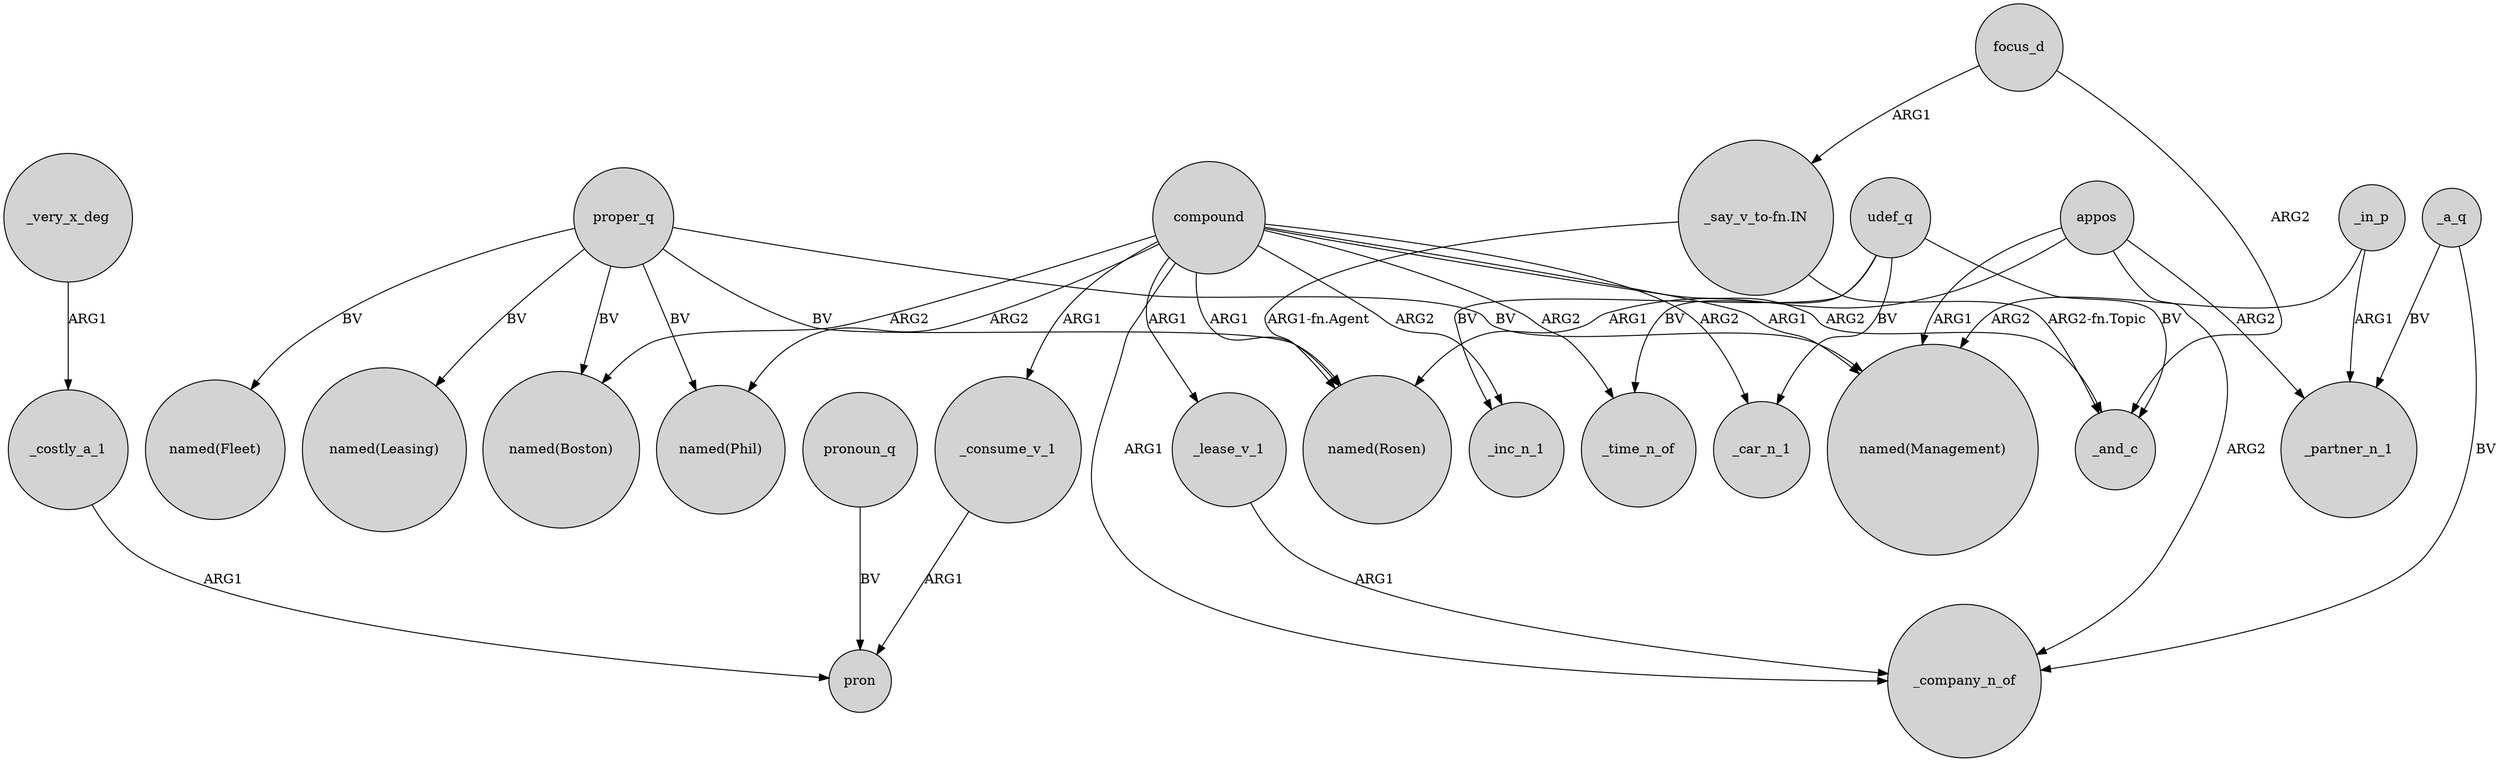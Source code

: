 digraph {
	node [shape=circle style=filled]
	_very_x_deg -> _costly_a_1 [label=ARG1]
	proper_q -> "named(Phil)" [label=BV]
	proper_q -> "named(Boston)" [label=BV]
	appos -> "named(Management)" [label=ARG1]
	udef_q -> _inc_n_1 [label=BV]
	appos -> "named(Rosen)" [label=ARG1]
	_costly_a_1 -> pron [label=ARG1]
	proper_q -> "named(Fleet)" [label=BV]
	appos -> _partner_n_1 [label=ARG2]
	compound -> "named(Boston)" [label=ARG2]
	_a_q -> _partner_n_1 [label=BV]
	compound -> "named(Rosen)" [label=ARG1]
	_in_p -> "named(Management)" [label=ARG2]
	proper_q -> "named(Rosen)" [label=BV]
	proper_q -> "named(Leasing)" [label=BV]
	compound -> _consume_v_1 [label=ARG1]
	"_say_v_to-fn.IN" -> "named(Rosen)" [label="ARG1-fn.Agent"]
	focus_d -> _and_c [label=ARG2]
	_in_p -> _partner_n_1 [label=ARG1]
	compound -> _company_n_of [label=ARG1]
	pronoun_q -> pron [label=BV]
	compound -> _and_c [label=ARG2]
	_consume_v_1 -> pron [label=ARG1]
	compound -> "named(Phil)" [label=ARG2]
	_lease_v_1 -> _company_n_of [label=ARG1]
	appos -> _company_n_of [label=ARG2]
	udef_q -> _time_n_of [label=BV]
	compound -> _lease_v_1 [label=ARG1]
	"_say_v_to-fn.IN" -> _and_c [label="ARG2-fn.Topic"]
	compound -> _time_n_of [label=ARG2]
	_a_q -> _company_n_of [label=BV]
	udef_q -> _car_n_1 [label=BV]
	compound -> "named(Management)" [label=ARG1]
	udef_q -> _and_c [label=BV]
	compound -> _car_n_1 [label=ARG2]
	compound -> _inc_n_1 [label=ARG2]
	proper_q -> "named(Management)" [label=BV]
	focus_d -> "_say_v_to-fn.IN" [label=ARG1]
}

